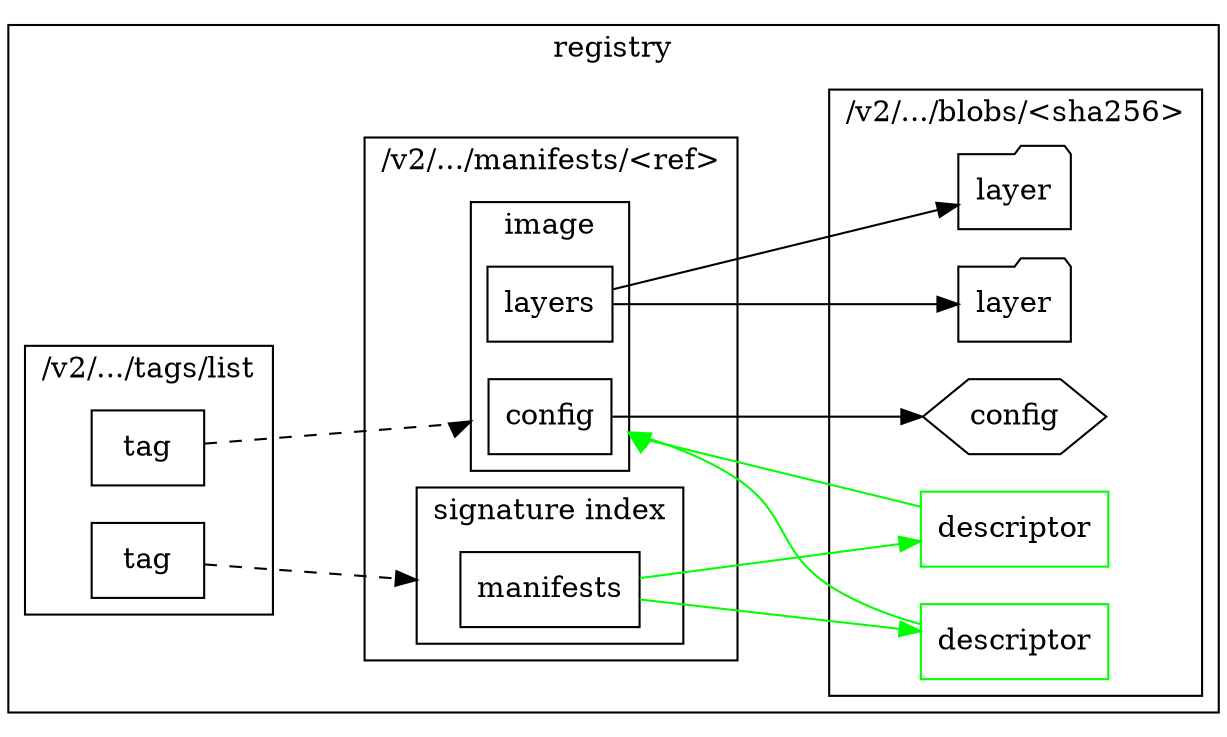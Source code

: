 digraph {
  compound=true;
  rankdir="LR";
  ordering = in;

  subgraph cluster_registry {
    label = "registry";

    subgraph cluster_tags {
      label = "/v2/.../tags/list";

      tag [label="tag", shape="rect"];
      tag2 [label="tag", shape="rect"];
    }

    subgraph cluster_manifests {
      label = "/v2/.../manifests/<ref>";

      subgraph cluster_image {
        label = "image";

        mconfig [label="config", shape="rect"];
        layers [label="layers", shape="rect"];
      }

      subgraph cluster_index {
        label = "signature index";

        imanifest [label="manifests", shape="rect"];
      }
    }

    subgraph cluster_blobs {
      label = "/v2/.../blobs/<sha256>";

      bconfig [label="config", shape="hexagon"];

      l1 [label="layer", shape="folder"];
      l2 [label="layer", shape="folder"];
      desc1 [label="descriptor", shape="rect", color="green"];
      desc2 [label="descriptor", shape="rect", color="green"];
    }

    layers -> l1;
    layers -> l2;

    mconfig -> bconfig;

    imanifest -> desc1 [color="green"];
    imanifest -> desc2 [color="green"];

    desc1 -> mconfig [lhead=cluster_image, color="green"];
    desc2 -> mconfig [lhead=cluster_image, color="green"];

    tag -> mconfig [style="dashed", lhead=cluster_image];
    tag2 -> imanifest [style="dashed", lhead=cluster_index];
  }
}